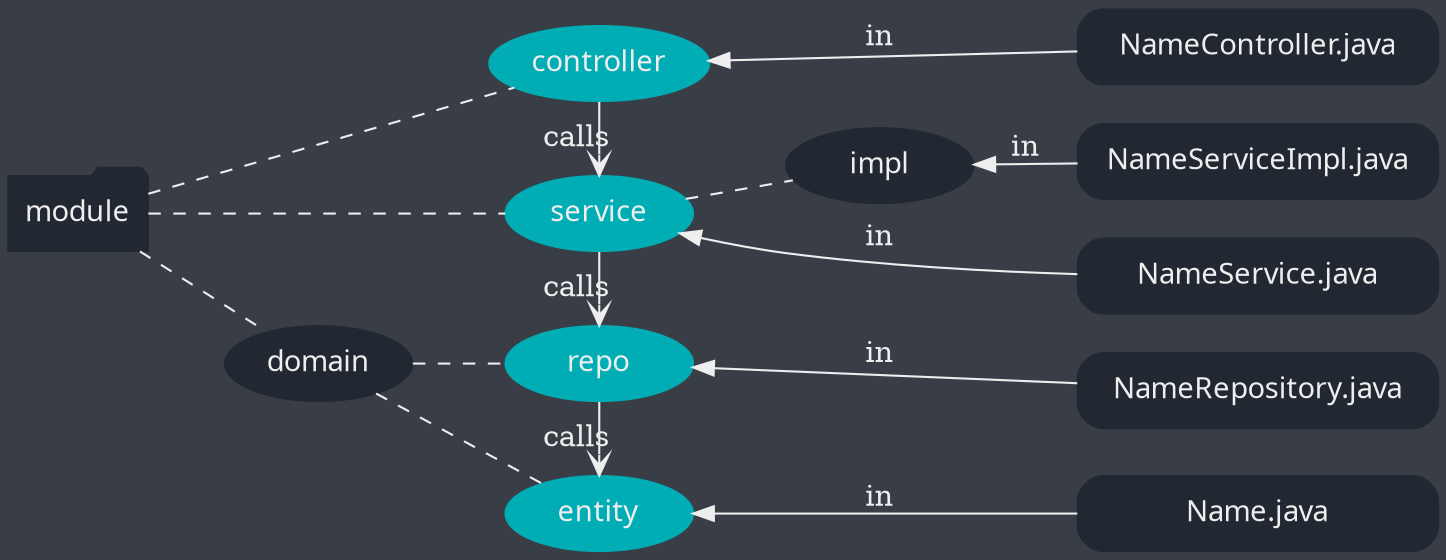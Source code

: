 digraph G {
  rankdir="LR";
  bgcolor="#393e46";

  node[shape=folder, style=filled, color="#222831", fontcolor="#eeeeee", fontname="Helvetia"];
  module;

  node[shape=ellipse, style=filled, color="#00adb5", width=1.25];
  service;
  controller;
  repository[label="repo"];
  entity;

  node[shape=ellipse, style=filled, color="#222831"];
  domain;
  service_impl[label="impl"];

  edge[style=dashed, color="#eeeeee", fontcolor="#eeeeee", arrowhead="none"];
  module -> {domain, service, controller};
  domain -> {entity, repository};
  service -> service_impl;

  node[shape=Mrecord, style=filled, width=2.4];
  {
    rank="same";
    Name[label="Name.java"];
    NameRepository[label="NameRepository.java"];
    NameService[label="NameService.java"];
    NameServiceImpl[label="NameServiceImpl.java"];
    NameController[label="NameController.java"];
  }

  edge[shape=dot, style=solid, label="in", dir="back", arrowtail="normal"];
  {
    entity -> Name;
    repository -> NameRepository;
    service -> NameService;
    service_impl -> NameServiceImpl;
    controller -> NameController;
  }

  edge[style=solid, dir=forward, arrowhead="vee", label="calls"];
  {
    rank="same";
    controller -> service -> repository -> entity;
  }
}
